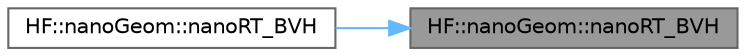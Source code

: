 digraph "HF::nanoGeom::nanoRT_BVH"
{
 // LATEX_PDF_SIZE
  bgcolor="transparent";
  edge [fontname=Helvetica,fontsize=10,labelfontname=Helvetica,labelfontsize=10];
  node [fontname=Helvetica,fontsize=10,shape=box,height=0.2,width=0.4];
  rankdir="RL";
  Node1 [label="HF::nanoGeom::nanoRT_BVH",height=0.2,width=0.4,color="gray40", fillcolor="grey60", style="filled", fontcolor="black",tooltip=" "];
  Node1 -> Node2 [dir="back",color="steelblue1",style="solid"];
  Node2 [label="HF::nanoGeom::nanoRT_BVH",height=0.2,width=0.4,color="grey40", fillcolor="white", style="filled",URL="$a00470.html#a6291ce624c796ab1fe2a45a92eb0c6b0",tooltip=" "];
}

